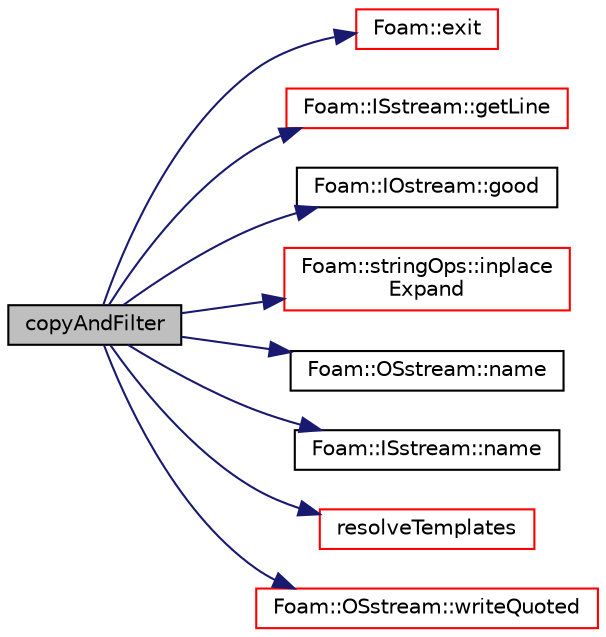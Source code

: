 digraph "copyAndFilter"
{
  bgcolor="transparent";
  edge [fontname="Helvetica",fontsize="10",labelfontname="Helvetica",labelfontsize="10"];
  node [fontname="Helvetica",fontsize="10",shape=record];
  rankdir="LR";
  Node1 [label="copyAndFilter",height=0.2,width=0.4,color="black", fillcolor="grey75", style="filled", fontcolor="black"];
  Node1 -> Node2 [color="midnightblue",fontsize="10",style="solid",fontname="Helvetica"];
  Node2 [label="Foam::exit",height=0.2,width=0.4,color="red",URL="$a10974.html#a06ca7250d8e89caf05243ec094843642"];
  Node1 -> Node3 [color="midnightblue",fontsize="10",style="solid",fontname="Helvetica"];
  Node3 [label="Foam::ISstream::getLine",height=0.2,width=0.4,color="red",URL="$a01216.html#a94b82bd8f7d8cdaa83c9c70b7c919f78",tooltip="Raw, low-level getline into a string function. "];
  Node1 -> Node4 [color="midnightblue",fontsize="10",style="solid",fontname="Helvetica"];
  Node4 [label="Foam::IOstream::good",height=0.2,width=0.4,color="black",URL="$a01203.html#ad2e41c8280b6cdf93d39e1135d2abdf7",tooltip="Return true if next operation might succeed. "];
  Node1 -> Node5 [color="midnightblue",fontsize="10",style="solid",fontname="Helvetica"];
  Node5 [label="Foam::stringOps::inplace\lExpand",height=0.2,width=0.4,color="red",URL="$a11064.html#a7020c3fef9cbe17ac1fcdaaa81fe1076",tooltip="Inplace expand occurences of variables according to the mapping. "];
  Node1 -> Node6 [color="midnightblue",fontsize="10",style="solid",fontname="Helvetica"];
  Node6 [label="Foam::OSstream::name",height=0.2,width=0.4,color="black",URL="$a01773.html#ab27acd1d200f0d245337451aa2f31517",tooltip="Return the name of the stream. "];
  Node1 -> Node7 [color="midnightblue",fontsize="10",style="solid",fontname="Helvetica"];
  Node7 [label="Foam::ISstream::name",height=0.2,width=0.4,color="black",URL="$a01216.html#ab27acd1d200f0d245337451aa2f31517",tooltip="Return the name of the stream. "];
  Node1 -> Node8 [color="midnightblue",fontsize="10",style="solid",fontname="Helvetica"];
  Node8 [label="resolveTemplates",height=0.2,width=0.4,color="red",URL="$a00604.html#a7056029919f25a2d23e9913df26223d9",tooltip="Resolve code-templates via the codeTemplateEnvName. "];
  Node1 -> Node9 [color="midnightblue",fontsize="10",style="solid",fontname="Helvetica"];
  Node9 [label="Foam::OSstream::writeQuoted",height=0.2,width=0.4,color="red",URL="$a01773.html#a40c64d7f8975f303da0b0245c16fe906",tooltip="Write std::string surrounded by quotes. "];
}

